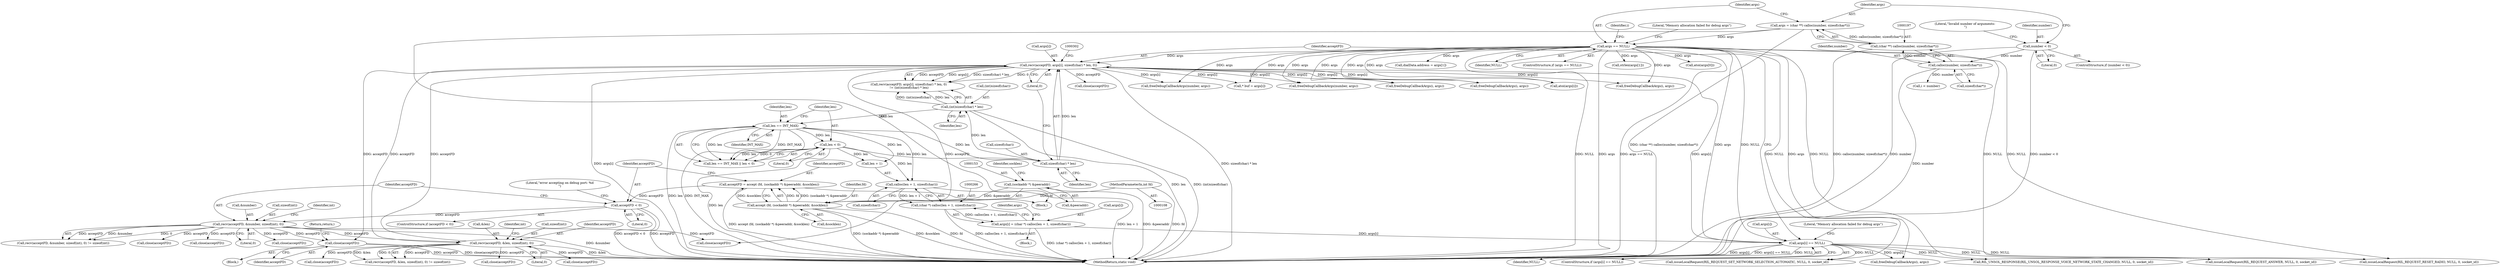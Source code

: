 digraph "0_Android_cd5f15f588a5d27e99ba12f057245bfe507f8c42@API" {
"1000586" [label="(Call,close(acceptFD))"];
"1000290" [label="(Call,recv(acceptFD, args[i], sizeof(char) * len, 0))"];
"1000226" [label="(Call,recv(acceptFD, &len, sizeof(int), 0))"];
"1000169" [label="(Call,recv(acceptFD, &number, sizeof(int), 0))"];
"1000159" [label="(Call,acceptFD < 0)"];
"1000148" [label="(Call,acceptFD = accept (fd, (sockaddr *) &peeraddr, &socklen))"];
"1000150" [label="(Call,accept (fd, (sockaddr *) &peeraddr, &socklen))"];
"1000109" [label="(MethodParameterIn,int fd)"];
"1000152" [label="(Call,(sockaddr *) &peeraddr)"];
"1000274" [label="(Call,args[i] == NULL)"];
"1000261" [label="(Call,args[i] = (char *) calloc(len + 1, sizeof(char)))"];
"1000265" [label="(Call,(char *) calloc(len + 1, sizeof(char)))"];
"1000267" [label="(Call,calloc(len + 1, sizeof(char)))"];
"1000249" [label="(Call,len < 0)"];
"1000246" [label="(Call,len == INT_MAX)"];
"1000300" [label="(Call,(int)sizeof(char) * len)"];
"1000295" [label="(Call,sizeof(char) * len)"];
"1000203" [label="(Call,args == NULL)"];
"1000194" [label="(Call,args = (char **) calloc(number, sizeof(char*)))"];
"1000196" [label="(Call,(char **) calloc(number, sizeof(char*)))"];
"1000198" [label="(Call,calloc(number, sizeof(char*)))"];
"1000185" [label="(Call,number < 0)"];
"1000177" [label="(Identifier,int)"];
"1000241" [label="(Call,close(acceptFD))"];
"1000112" [label="(Block,)"];
"1000170" [label="(Identifier,acceptFD)"];
"1000200" [label="(Call,sizeof(char*))"];
"1000222" [label="(Block,)"];
"1000152" [label="(Call,(sockaddr *) &peeraddr)"];
"1000249" [label="(Call,len < 0)"];
"1000262" [label="(Call,args[i])"];
"1000225" [label="(Call,recv(acceptFD, &len, sizeof(int), 0) != sizeof(int))"];
"1000171" [label="(Call,&number)"];
"1000278" [label="(Identifier,NULL)"];
"1000199" [label="(Identifier,number)"];
"1000246" [label="(Call,len == INT_MAX)"];
"1000580" [label="(Block,)"];
"1000289" [label="(Call,recv(acceptFD, args[i], sizeof(char) * len, 0)\n != (int)sizeof(char) * len)"];
"1000149" [label="(Identifier,acceptFD)"];
"1000305" [label="(Identifier,len)"];
"1000161" [label="(Literal,0)"];
"1000228" [label="(Call,&len)"];
"1000157" [label="(Identifier,socklen)"];
"1000628" [label="(Call,freeDebugCallbackArgs(number, args))"];
"1000234" [label="(Identifier,int)"];
"1000317" [label="(Call,* buf = args[i])"];
"1000583" [label="(Call,freeDebugCallbackArgs(number, args))"];
"1000271" [label="(Call,sizeof(char))"];
"1000292" [label="(Call,args[i])"];
"1000377" [label="(Call,issueLocalRequest(RIL_REQUEST_RESET_RADIO, NULL, 0, socket_id))"];
"1000275" [label="(Call,args[i])"];
"1000230" [label="(Call,sizeof(int))"];
"1000589" [label="(Call,dialData.address = args[1])"];
"1000310" [label="(Call,freeDebugCallbackArgs(i, args))"];
"1000195" [label="(Identifier,args)"];
"1000245" [label="(Call,len == INT_MAX || len < 0)"];
"1000227" [label="(Identifier,acceptFD)"];
"1000173" [label="(Call,sizeof(int))"];
"1000205" [label="(Identifier,NULL)"];
"1000313" [label="(Call,close(acceptFD))"];
"1000203" [label="(Call,args == NULL)"];
"1000226" [label="(Call,recv(acceptFD, &len, sizeof(int), 0))"];
"1000190" [label="(Literal,\"Invalid number of arguments: \n\")"];
"1000633" [label="(MethodReturn,static void)"];
"1000261" [label="(Call,args[i] = (char *) calloc(len + 1, sizeof(char)))"];
"1000607" [label="(Call,issueLocalRequest(RIL_REQUEST_ANSWER, NULL, 0, socket_id))"];
"1000202" [label="(ControlStructure,if (args == NULL))"];
"1000285" [label="(Call,close(acceptFD))"];
"1000247" [label="(Identifier,len)"];
"1000184" [label="(ControlStructure,if (number < 0))"];
"1000291" [label="(Identifier,acceptFD)"];
"1000238" [label="(Call,freeDebugCallbackArgs(i, args))"];
"1000175" [label="(Literal,0)"];
"1000250" [label="(Identifier,len)"];
"1000268" [label="(Call,len + 1)"];
"1000191" [label="(Call,close(acceptFD))"];
"1000301" [label="(Call,(int)sizeof(char))"];
"1000273" [label="(ControlStructure,if (args[i] == NULL))"];
"1000232" [label="(Literal,0)"];
"1000251" [label="(Literal,0)"];
"1000575" [label="(Call,strlen(args[1]))"];
"1000587" [label="(Identifier,acceptFD)"];
"1000148" [label="(Call,acceptFD = accept (fd, (sockaddr *) &peeraddr, &socklen))"];
"1000588" [label="(Return,return;)"];
"1000158" [label="(ControlStructure,if (acceptFD < 0))"];
"1000198" [label="(Call,calloc(number, sizeof(char*)))"];
"1000208" [label="(Literal,\"Memory allocation failed for debug args\")"];
"1000154" [label="(Call,&peeraddr)"];
"1000186" [label="(Identifier,number)"];
"1000109" [label="(MethodParameterIn,int fd)"];
"1000215" [label="(Identifier,i)"];
"1000267" [label="(Call,calloc(len + 1, sizeof(char)))"];
"1000631" [label="(Call,close(acceptFD))"];
"1000217" [label="(Call,i < number)"];
"1000548" [label="(Call,issueLocalRequest(RIL_REQUEST_SET_NETWORK_SELECTION_AUTOMATIC, NULL, 0, socket_id))"];
"1000295" [label="(Call,sizeof(char) * len)"];
"1000185" [label="(Call,number < 0)"];
"1000265" [label="(Call,(char *) calloc(len + 1, sizeof(char)))"];
"1000204" [label="(Identifier,args)"];
"1000168" [label="(Call,recv(acceptFD, &number, sizeof(int), 0) != sizeof(int))"];
"1000298" [label="(Identifier,len)"];
"1000258" [label="(Call,close(acceptFD))"];
"1000290" [label="(Call,recv(acceptFD, args[i], sizeof(char) * len, 0))"];
"1000300" [label="(Call,(int)sizeof(char) * len)"];
"1000281" [label="(Literal,\"Memory allocation failed for debug args\")"];
"1000164" [label="(Literal,\"error accepting on debug port: %d\n\")"];
"1000276" [label="(Identifier,args)"];
"1000299" [label="(Literal,0)"];
"1000586" [label="(Call,close(acceptFD))"];
"1000169" [label="(Call,recv(acceptFD, &number, sizeof(int), 0))"];
"1000296" [label="(Call,sizeof(char))"];
"1000274" [label="(Call,args[i] == NULL)"];
"1000194" [label="(Call,args = (char **) calloc(number, sizeof(char*)))"];
"1000160" [label="(Identifier,acceptFD)"];
"1000187" [label="(Literal,0)"];
"1000248" [label="(Identifier,INT_MAX)"];
"1000336" [label="(Call,atoi(args[i]))"];
"1000209" [label="(Call,close(acceptFD))"];
"1000151" [label="(Identifier,fd)"];
"1000369" [label="(Call,atoi(args[0]))"];
"1000181" [label="(Call,close(acceptFD))"];
"1000150" [label="(Call,accept (fd, (sockaddr *) &peeraddr, &socklen))"];
"1000282" [label="(Call,freeDebugCallbackArgs(i, args))"];
"1000156" [label="(Call,&socklen)"];
"1000196" [label="(Call,(char **) calloc(number, sizeof(char*)))"];
"1000255" [label="(Call,freeDebugCallbackArgs(i, args))"];
"1000159" [label="(Call,acceptFD < 0)"];
"1000443" [label="(Call,RIL_UNSOL_RESPONSE(RIL_UNSOL_RESPONSE_VOICE_NETWORK_STATE_CHANGED, NULL, 0, socket_id))"];
"1000586" -> "1000580"  [label="AST: "];
"1000586" -> "1000587"  [label="CFG: "];
"1000587" -> "1000586"  [label="AST: "];
"1000588" -> "1000586"  [label="CFG: "];
"1000586" -> "1000633"  [label="DDG: close(acceptFD)"];
"1000586" -> "1000633"  [label="DDG: acceptFD"];
"1000290" -> "1000586"  [label="DDG: acceptFD"];
"1000169" -> "1000586"  [label="DDG: acceptFD"];
"1000290" -> "1000289"  [label="AST: "];
"1000290" -> "1000299"  [label="CFG: "];
"1000291" -> "1000290"  [label="AST: "];
"1000292" -> "1000290"  [label="AST: "];
"1000295" -> "1000290"  [label="AST: "];
"1000299" -> "1000290"  [label="AST: "];
"1000302" -> "1000290"  [label="CFG: "];
"1000290" -> "1000633"  [label="DDG: args[i]"];
"1000290" -> "1000633"  [label="DDG: sizeof(char) * len"];
"1000290" -> "1000226"  [label="DDG: acceptFD"];
"1000290" -> "1000238"  [label="DDG: args[i]"];
"1000290" -> "1000255"  [label="DDG: args[i]"];
"1000290" -> "1000289"  [label="DDG: acceptFD"];
"1000290" -> "1000289"  [label="DDG: args[i]"];
"1000290" -> "1000289"  [label="DDG: sizeof(char) * len"];
"1000290" -> "1000289"  [label="DDG: 0"];
"1000226" -> "1000290"  [label="DDG: acceptFD"];
"1000274" -> "1000290"  [label="DDG: args[i]"];
"1000203" -> "1000290"  [label="DDG: args"];
"1000295" -> "1000290"  [label="DDG: len"];
"1000290" -> "1000310"  [label="DDG: args[i]"];
"1000290" -> "1000313"  [label="DDG: acceptFD"];
"1000290" -> "1000317"  [label="DDG: args[i]"];
"1000290" -> "1000336"  [label="DDG: args[i]"];
"1000290" -> "1000583"  [label="DDG: args[i]"];
"1000290" -> "1000628"  [label="DDG: args[i]"];
"1000290" -> "1000631"  [label="DDG: acceptFD"];
"1000226" -> "1000225"  [label="AST: "];
"1000226" -> "1000232"  [label="CFG: "];
"1000227" -> "1000226"  [label="AST: "];
"1000228" -> "1000226"  [label="AST: "];
"1000230" -> "1000226"  [label="AST: "];
"1000232" -> "1000226"  [label="AST: "];
"1000234" -> "1000226"  [label="CFG: "];
"1000226" -> "1000633"  [label="DDG: &len"];
"1000226" -> "1000225"  [label="DDG: acceptFD"];
"1000226" -> "1000225"  [label="DDG: &len"];
"1000226" -> "1000225"  [label="DDG: 0"];
"1000169" -> "1000226"  [label="DDG: acceptFD"];
"1000226" -> "1000241"  [label="DDG: acceptFD"];
"1000226" -> "1000258"  [label="DDG: acceptFD"];
"1000226" -> "1000285"  [label="DDG: acceptFD"];
"1000169" -> "1000168"  [label="AST: "];
"1000169" -> "1000175"  [label="CFG: "];
"1000170" -> "1000169"  [label="AST: "];
"1000171" -> "1000169"  [label="AST: "];
"1000173" -> "1000169"  [label="AST: "];
"1000175" -> "1000169"  [label="AST: "];
"1000177" -> "1000169"  [label="CFG: "];
"1000169" -> "1000633"  [label="DDG: &number"];
"1000169" -> "1000168"  [label="DDG: acceptFD"];
"1000169" -> "1000168"  [label="DDG: &number"];
"1000169" -> "1000168"  [label="DDG: 0"];
"1000159" -> "1000169"  [label="DDG: acceptFD"];
"1000169" -> "1000181"  [label="DDG: acceptFD"];
"1000169" -> "1000191"  [label="DDG: acceptFD"];
"1000169" -> "1000209"  [label="DDG: acceptFD"];
"1000169" -> "1000631"  [label="DDG: acceptFD"];
"1000159" -> "1000158"  [label="AST: "];
"1000159" -> "1000161"  [label="CFG: "];
"1000160" -> "1000159"  [label="AST: "];
"1000161" -> "1000159"  [label="AST: "];
"1000164" -> "1000159"  [label="CFG: "];
"1000170" -> "1000159"  [label="CFG: "];
"1000159" -> "1000633"  [label="DDG: acceptFD < 0"];
"1000159" -> "1000633"  [label="DDG: acceptFD"];
"1000148" -> "1000159"  [label="DDG: acceptFD"];
"1000148" -> "1000112"  [label="AST: "];
"1000148" -> "1000150"  [label="CFG: "];
"1000149" -> "1000148"  [label="AST: "];
"1000150" -> "1000148"  [label="AST: "];
"1000160" -> "1000148"  [label="CFG: "];
"1000148" -> "1000633"  [label="DDG: accept (fd, (sockaddr *) &peeraddr, &socklen)"];
"1000150" -> "1000148"  [label="DDG: fd"];
"1000150" -> "1000148"  [label="DDG: (sockaddr *) &peeraddr"];
"1000150" -> "1000148"  [label="DDG: &socklen"];
"1000150" -> "1000156"  [label="CFG: "];
"1000151" -> "1000150"  [label="AST: "];
"1000152" -> "1000150"  [label="AST: "];
"1000156" -> "1000150"  [label="AST: "];
"1000150" -> "1000633"  [label="DDG: fd"];
"1000150" -> "1000633"  [label="DDG: (sockaddr *) &peeraddr"];
"1000150" -> "1000633"  [label="DDG: &socklen"];
"1000109" -> "1000150"  [label="DDG: fd"];
"1000152" -> "1000150"  [label="DDG: &peeraddr"];
"1000109" -> "1000108"  [label="AST: "];
"1000109" -> "1000633"  [label="DDG: fd"];
"1000152" -> "1000154"  [label="CFG: "];
"1000153" -> "1000152"  [label="AST: "];
"1000154" -> "1000152"  [label="AST: "];
"1000157" -> "1000152"  [label="CFG: "];
"1000152" -> "1000633"  [label="DDG: &peeraddr"];
"1000274" -> "1000273"  [label="AST: "];
"1000274" -> "1000278"  [label="CFG: "];
"1000275" -> "1000274"  [label="AST: "];
"1000278" -> "1000274"  [label="AST: "];
"1000281" -> "1000274"  [label="CFG: "];
"1000291" -> "1000274"  [label="CFG: "];
"1000274" -> "1000633"  [label="DDG: args[i]"];
"1000274" -> "1000633"  [label="DDG: args[i] == NULL"];
"1000274" -> "1000633"  [label="DDG: NULL"];
"1000261" -> "1000274"  [label="DDG: args[i]"];
"1000203" -> "1000274"  [label="DDG: args"];
"1000203" -> "1000274"  [label="DDG: NULL"];
"1000274" -> "1000282"  [label="DDG: args[i]"];
"1000274" -> "1000377"  [label="DDG: NULL"];
"1000274" -> "1000443"  [label="DDG: NULL"];
"1000274" -> "1000548"  [label="DDG: NULL"];
"1000274" -> "1000607"  [label="DDG: NULL"];
"1000261" -> "1000222"  [label="AST: "];
"1000261" -> "1000265"  [label="CFG: "];
"1000262" -> "1000261"  [label="AST: "];
"1000265" -> "1000261"  [label="AST: "];
"1000276" -> "1000261"  [label="CFG: "];
"1000261" -> "1000633"  [label="DDG: (char *) calloc(len + 1, sizeof(char))"];
"1000265" -> "1000261"  [label="DDG: calloc(len + 1, sizeof(char))"];
"1000265" -> "1000267"  [label="CFG: "];
"1000266" -> "1000265"  [label="AST: "];
"1000267" -> "1000265"  [label="AST: "];
"1000265" -> "1000633"  [label="DDG: calloc(len + 1, sizeof(char))"];
"1000267" -> "1000265"  [label="DDG: len + 1"];
"1000267" -> "1000271"  [label="CFG: "];
"1000268" -> "1000267"  [label="AST: "];
"1000271" -> "1000267"  [label="AST: "];
"1000267" -> "1000633"  [label="DDG: len + 1"];
"1000249" -> "1000267"  [label="DDG: len"];
"1000246" -> "1000267"  [label="DDG: len"];
"1000249" -> "1000245"  [label="AST: "];
"1000249" -> "1000251"  [label="CFG: "];
"1000250" -> "1000249"  [label="AST: "];
"1000251" -> "1000249"  [label="AST: "];
"1000245" -> "1000249"  [label="CFG: "];
"1000249" -> "1000633"  [label="DDG: len"];
"1000249" -> "1000245"  [label="DDG: len"];
"1000249" -> "1000245"  [label="DDG: 0"];
"1000246" -> "1000249"  [label="DDG: len"];
"1000249" -> "1000268"  [label="DDG: len"];
"1000249" -> "1000295"  [label="DDG: len"];
"1000246" -> "1000245"  [label="AST: "];
"1000246" -> "1000248"  [label="CFG: "];
"1000247" -> "1000246"  [label="AST: "];
"1000248" -> "1000246"  [label="AST: "];
"1000250" -> "1000246"  [label="CFG: "];
"1000245" -> "1000246"  [label="CFG: "];
"1000246" -> "1000633"  [label="DDG: INT_MAX"];
"1000246" -> "1000633"  [label="DDG: len"];
"1000246" -> "1000245"  [label="DDG: len"];
"1000246" -> "1000245"  [label="DDG: INT_MAX"];
"1000300" -> "1000246"  [label="DDG: len"];
"1000246" -> "1000268"  [label="DDG: len"];
"1000246" -> "1000295"  [label="DDG: len"];
"1000300" -> "1000289"  [label="AST: "];
"1000300" -> "1000305"  [label="CFG: "];
"1000301" -> "1000300"  [label="AST: "];
"1000305" -> "1000300"  [label="AST: "];
"1000289" -> "1000300"  [label="CFG: "];
"1000300" -> "1000633"  [label="DDG: len"];
"1000300" -> "1000633"  [label="DDG: (int)sizeof(char)"];
"1000300" -> "1000289"  [label="DDG: (int)sizeof(char)"];
"1000300" -> "1000289"  [label="DDG: len"];
"1000295" -> "1000300"  [label="DDG: len"];
"1000295" -> "1000298"  [label="CFG: "];
"1000296" -> "1000295"  [label="AST: "];
"1000298" -> "1000295"  [label="AST: "];
"1000299" -> "1000295"  [label="CFG: "];
"1000203" -> "1000202"  [label="AST: "];
"1000203" -> "1000205"  [label="CFG: "];
"1000204" -> "1000203"  [label="AST: "];
"1000205" -> "1000203"  [label="AST: "];
"1000208" -> "1000203"  [label="CFG: "];
"1000215" -> "1000203"  [label="CFG: "];
"1000203" -> "1000633"  [label="DDG: args == NULL"];
"1000203" -> "1000633"  [label="DDG: NULL"];
"1000203" -> "1000633"  [label="DDG: args"];
"1000194" -> "1000203"  [label="DDG: args"];
"1000203" -> "1000238"  [label="DDG: args"];
"1000203" -> "1000255"  [label="DDG: args"];
"1000203" -> "1000282"  [label="DDG: args"];
"1000203" -> "1000310"  [label="DDG: args"];
"1000203" -> "1000317"  [label="DDG: args"];
"1000203" -> "1000336"  [label="DDG: args"];
"1000203" -> "1000369"  [label="DDG: args"];
"1000203" -> "1000377"  [label="DDG: NULL"];
"1000203" -> "1000443"  [label="DDG: NULL"];
"1000203" -> "1000548"  [label="DDG: NULL"];
"1000203" -> "1000575"  [label="DDG: args"];
"1000203" -> "1000583"  [label="DDG: args"];
"1000203" -> "1000589"  [label="DDG: args"];
"1000203" -> "1000607"  [label="DDG: NULL"];
"1000203" -> "1000628"  [label="DDG: args"];
"1000194" -> "1000112"  [label="AST: "];
"1000194" -> "1000196"  [label="CFG: "];
"1000195" -> "1000194"  [label="AST: "];
"1000196" -> "1000194"  [label="AST: "];
"1000204" -> "1000194"  [label="CFG: "];
"1000194" -> "1000633"  [label="DDG: (char **) calloc(number, sizeof(char*))"];
"1000196" -> "1000194"  [label="DDG: calloc(number, sizeof(char*))"];
"1000196" -> "1000198"  [label="CFG: "];
"1000197" -> "1000196"  [label="AST: "];
"1000198" -> "1000196"  [label="AST: "];
"1000196" -> "1000633"  [label="DDG: calloc(number, sizeof(char*))"];
"1000198" -> "1000196"  [label="DDG: number"];
"1000198" -> "1000200"  [label="CFG: "];
"1000199" -> "1000198"  [label="AST: "];
"1000200" -> "1000198"  [label="AST: "];
"1000198" -> "1000633"  [label="DDG: number"];
"1000185" -> "1000198"  [label="DDG: number"];
"1000198" -> "1000217"  [label="DDG: number"];
"1000185" -> "1000184"  [label="AST: "];
"1000185" -> "1000187"  [label="CFG: "];
"1000186" -> "1000185"  [label="AST: "];
"1000187" -> "1000185"  [label="AST: "];
"1000190" -> "1000185"  [label="CFG: "];
"1000195" -> "1000185"  [label="CFG: "];
"1000185" -> "1000633"  [label="DDG: number"];
"1000185" -> "1000633"  [label="DDG: number < 0"];
}
